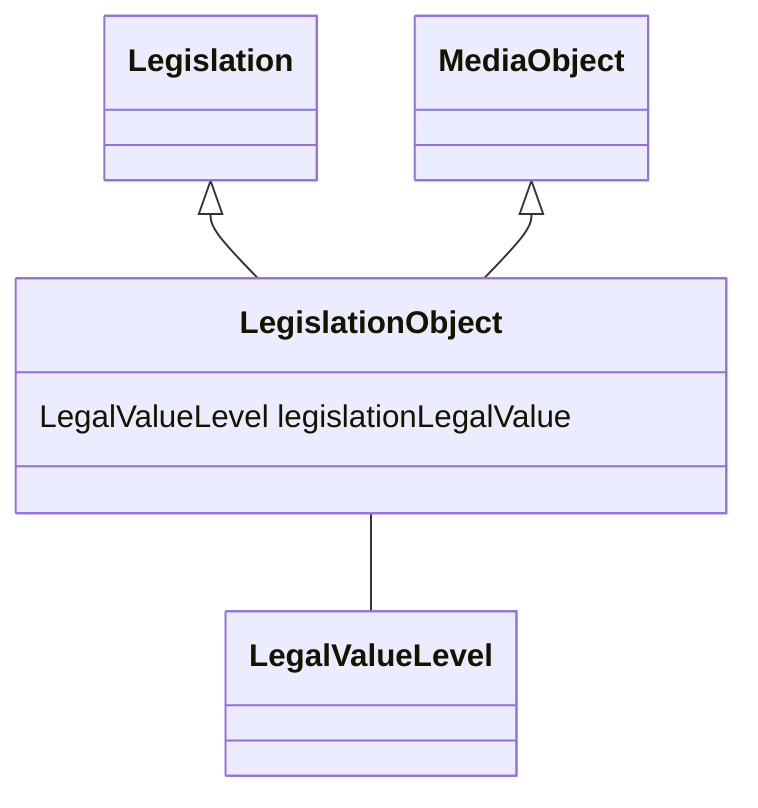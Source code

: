 classDiagram
  LegislationObject -- LegalValueLevel


Legislation <|-- LegislationObject
MediaObject <|-- LegislationObject
class LegislationObject {

  LegalValueLevel legislationLegalValue

}